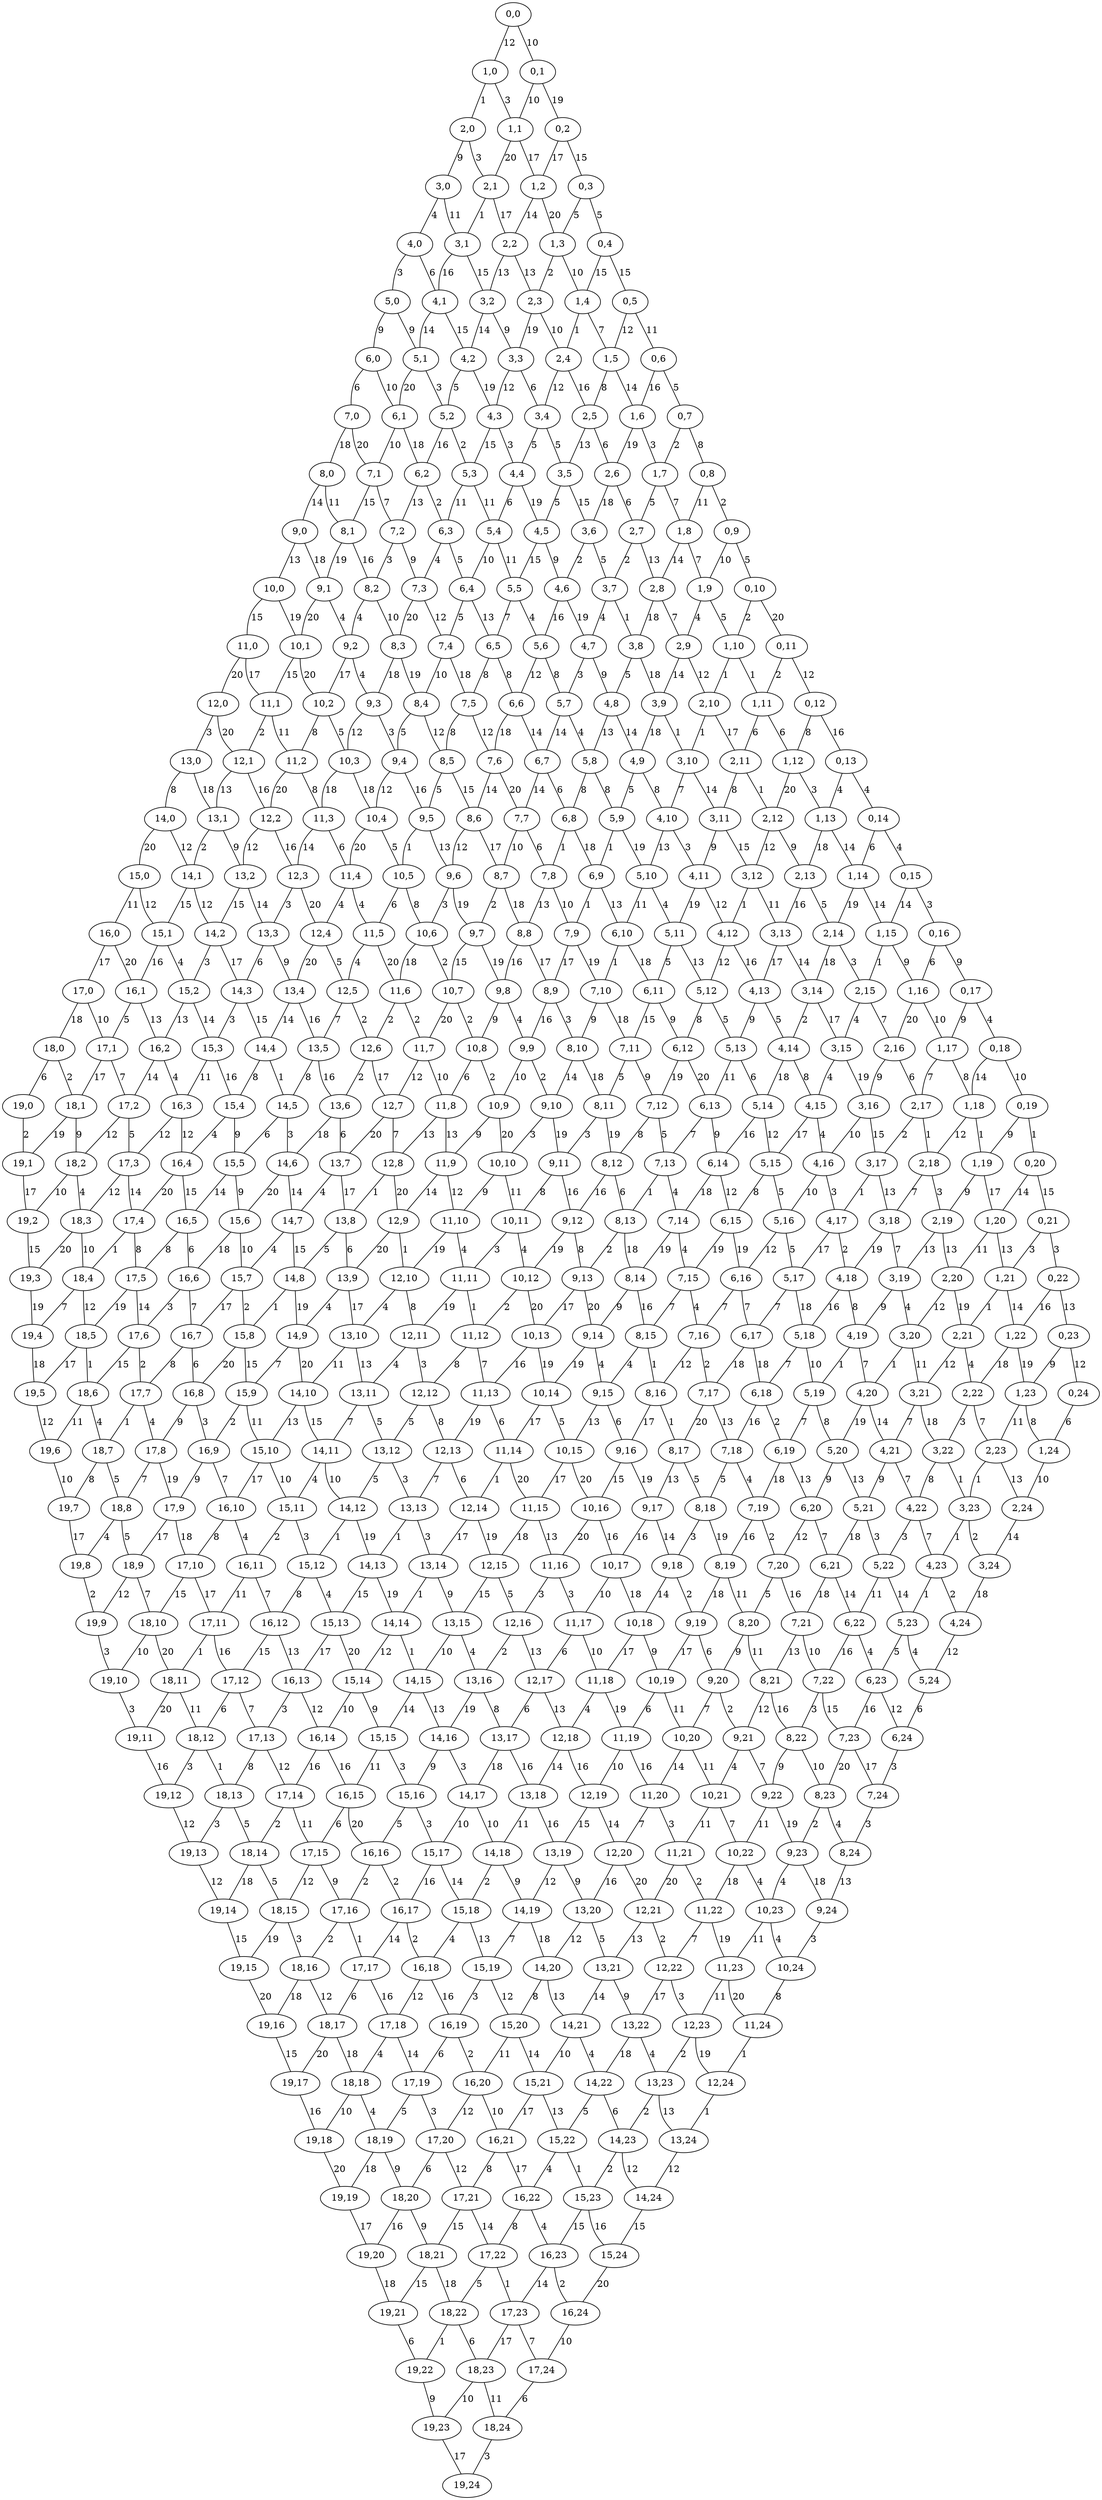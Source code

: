graph G {
    "0,0" -- "1,0" [label="12"];
    "0,0" -- "0,1" [label="10"];
    "0,1" -- "1,1" [label="10"];
    "0,1" -- "0,2" [label="19"];
    "0,2" -- "1,2" [label="17"];
    "0,2" -- "0,3" [label="15"];
    "0,3" -- "1,3" [label="5"];
    "0,3" -- "0,4" [label="5"];
    "0,4" -- "1,4" [label="15"];
    "0,4" -- "0,5" [label="15"];
    "0,5" -- "1,5" [label="12"];
    "0,5" -- "0,6" [label="11"];
    "0,6" -- "1,6" [label="16"];
    "0,6" -- "0,7" [label="5"];
    "0,7" -- "1,7" [label="2"];
    "0,7" -- "0,8" [label="8"];
    "0,8" -- "1,8" [label="11"];
    "0,8" -- "0,9" [label="2"];
    "0,9" -- "1,9" [label="10"];
    "0,9" -- "0,10" [label="5"];
    "0,10" -- "1,10" [label="2"];
    "0,10" -- "0,11" [label="20"];
    "0,11" -- "1,11" [label="2"];
    "0,11" -- "0,12" [label="12"];
    "0,12" -- "1,12" [label="8"];
    "0,12" -- "0,13" [label="16"];
    "0,13" -- "1,13" [label="4"];
    "0,13" -- "0,14" [label="4"];
    "0,14" -- "1,14" [label="6"];
    "0,14" -- "0,15" [label="4"];
    "0,15" -- "1,15" [label="14"];
    "0,15" -- "0,16" [label="3"];
    "0,16" -- "1,16" [label="6"];
    "0,16" -- "0,17" [label="9"];
    "0,17" -- "1,17" [label="9"];
    "0,17" -- "0,18" [label="4"];
    "0,18" -- "1,18" [label="14"];
    "0,18" -- "0,19" [label="10"];
    "0,19" -- "1,19" [label="9"];
    "0,19" -- "0,20" [label="1"];
    "0,20" -- "1,20" [label="14"];
    "0,20" -- "0,21" [label="15"];
    "0,21" -- "1,21" [label="3"];
    "0,21" -- "0,22" [label="3"];
    "0,22" -- "1,22" [label="16"];
    "0,22" -- "0,23" [label="13"];
    "0,23" -- "1,23" [label="9"];
    "0,23" -- "0,24" [label="12"];
    "0,24" -- "1,24" [label="6"];
    "1,0" -- "2,0" [label="1"];
    "1,0" -- "1,1" [label="3"];
    "1,1" -- "2,1" [label="20"];
    "1,1" -- "1,2" [label="17"];
    "1,2" -- "2,2" [label="14"];
    "1,2" -- "1,3" [label="20"];
    "1,3" -- "2,3" [label="2"];
    "1,3" -- "1,4" [label="10"];
    "1,4" -- "2,4" [label="1"];
    "1,4" -- "1,5" [label="7"];
    "1,5" -- "2,5" [label="8"];
    "1,5" -- "1,6" [label="14"];
    "1,6" -- "2,6" [label="19"];
    "1,6" -- "1,7" [label="3"];
    "1,7" -- "2,7" [label="5"];
    "1,7" -- "1,8" [label="7"];
    "1,8" -- "2,8" [label="14"];
    "1,8" -- "1,9" [label="7"];
    "1,9" -- "2,9" [label="4"];
    "1,9" -- "1,10" [label="5"];
    "1,10" -- "2,10" [label="1"];
    "1,10" -- "1,11" [label="1"];
    "1,11" -- "2,11" [label="6"];
    "1,11" -- "1,12" [label="6"];
    "1,12" -- "2,12" [label="20"];
    "1,12" -- "1,13" [label="3"];
    "1,13" -- "2,13" [label="18"];
    "1,13" -- "1,14" [label="14"];
    "1,14" -- "2,14" [label="19"];
    "1,14" -- "1,15" [label="14"];
    "1,15" -- "2,15" [label="1"];
    "1,15" -- "1,16" [label="9"];
    "1,16" -- "2,16" [label="20"];
    "1,16" -- "1,17" [label="10"];
    "1,17" -- "2,17" [label="7"];
    "1,17" -- "1,18" [label="8"];
    "1,18" -- "2,18" [label="12"];
    "1,18" -- "1,19" [label="1"];
    "1,19" -- "2,19" [label="9"];
    "1,19" -- "1,20" [label="17"];
    "1,20" -- "2,20" [label="11"];
    "1,20" -- "1,21" [label="13"];
    "1,21" -- "2,21" [label="1"];
    "1,21" -- "1,22" [label="14"];
    "1,22" -- "2,22" [label="18"];
    "1,22" -- "1,23" [label="19"];
    "1,23" -- "2,23" [label="11"];
    "1,23" -- "1,24" [label="8"];
    "1,24" -- "2,24" [label="10"];
    "2,0" -- "3,0" [label="9"];
    "2,0" -- "2,1" [label="3"];
    "2,1" -- "3,1" [label="1"];
    "2,1" -- "2,2" [label="17"];
    "2,2" -- "3,2" [label="13"];
    "2,2" -- "2,3" [label="13"];
    "2,3" -- "3,3" [label="19"];
    "2,3" -- "2,4" [label="10"];
    "2,4" -- "3,4" [label="12"];
    "2,4" -- "2,5" [label="16"];
    "2,5" -- "3,5" [label="13"];
    "2,5" -- "2,6" [label="6"];
    "2,6" -- "3,6" [label="18"];
    "2,6" -- "2,7" [label="6"];
    "2,7" -- "3,7" [label="2"];
    "2,7" -- "2,8" [label="13"];
    "2,8" -- "3,8" [label="18"];
    "2,8" -- "2,9" [label="7"];
    "2,9" -- "3,9" [label="14"];
    "2,9" -- "2,10" [label="12"];
    "2,10" -- "3,10" [label="1"];
    "2,10" -- "2,11" [label="17"];
    "2,11" -- "3,11" [label="8"];
    "2,11" -- "2,12" [label="1"];
    "2,12" -- "3,12" [label="12"];
    "2,12" -- "2,13" [label="9"];
    "2,13" -- "3,13" [label="16"];
    "2,13" -- "2,14" [label="5"];
    "2,14" -- "3,14" [label="18"];
    "2,14" -- "2,15" [label="3"];
    "2,15" -- "3,15" [label="4"];
    "2,15" -- "2,16" [label="7"];
    "2,16" -- "3,16" [label="9"];
    "2,16" -- "2,17" [label="6"];
    "2,17" -- "3,17" [label="2"];
    "2,17" -- "2,18" [label="1"];
    "2,18" -- "3,18" [label="7"];
    "2,18" -- "2,19" [label="3"];
    "2,19" -- "3,19" [label="13"];
    "2,19" -- "2,20" [label="13"];
    "2,20" -- "3,20" [label="12"];
    "2,20" -- "2,21" [label="19"];
    "2,21" -- "3,21" [label="12"];
    "2,21" -- "2,22" [label="4"];
    "2,22" -- "3,22" [label="3"];
    "2,22" -- "2,23" [label="7"];
    "2,23" -- "3,23" [label="1"];
    "2,23" -- "2,24" [label="13"];
    "2,24" -- "3,24" [label="14"];
    "3,0" -- "4,0" [label="4"];
    "3,0" -- "3,1" [label="11"];
    "3,1" -- "4,1" [label="16"];
    "3,1" -- "3,2" [label="15"];
    "3,2" -- "4,2" [label="14"];
    "3,2" -- "3,3" [label="9"];
    "3,3" -- "4,3" [label="12"];
    "3,3" -- "3,4" [label="6"];
    "3,4" -- "4,4" [label="5"];
    "3,4" -- "3,5" [label="5"];
    "3,5" -- "4,5" [label="5"];
    "3,5" -- "3,6" [label="15"];
    "3,6" -- "4,6" [label="2"];
    "3,6" -- "3,7" [label="5"];
    "3,7" -- "4,7" [label="4"];
    "3,7" -- "3,8" [label="1"];
    "3,8" -- "4,8" [label="5"];
    "3,8" -- "3,9" [label="18"];
    "3,9" -- "4,9" [label="18"];
    "3,9" -- "3,10" [label="1"];
    "3,10" -- "4,10" [label="7"];
    "3,10" -- "3,11" [label="14"];
    "3,11" -- "4,11" [label="9"];
    "3,11" -- "3,12" [label="15"];
    "3,12" -- "4,12" [label="1"];
    "3,12" -- "3,13" [label="11"];
    "3,13" -- "4,13" [label="17"];
    "3,13" -- "3,14" [label="14"];
    "3,14" -- "4,14" [label="2"];
    "3,14" -- "3,15" [label="17"];
    "3,15" -- "4,15" [label="4"];
    "3,15" -- "3,16" [label="19"];
    "3,16" -- "4,16" [label="10"];
    "3,16" -- "3,17" [label="15"];
    "3,17" -- "4,17" [label="1"];
    "3,17" -- "3,18" [label="13"];
    "3,18" -- "4,18" [label="19"];
    "3,18" -- "3,19" [label="7"];
    "3,19" -- "4,19" [label="9"];
    "3,19" -- "3,20" [label="4"];
    "3,20" -- "4,20" [label="1"];
    "3,20" -- "3,21" [label="11"];
    "3,21" -- "4,21" [label="7"];
    "3,21" -- "3,22" [label="18"];
    "3,22" -- "4,22" [label="8"];
    "3,22" -- "3,23" [label="1"];
    "3,23" -- "4,23" [label="1"];
    "3,23" -- "3,24" [label="2"];
    "3,24" -- "4,24" [label="18"];
    "4,0" -- "5,0" [label="3"];
    "4,0" -- "4,1" [label="6"];
    "4,1" -- "5,1" [label="14"];
    "4,1" -- "4,2" [label="15"];
    "4,2" -- "5,2" [label="5"];
    "4,2" -- "4,3" [label="19"];
    "4,3" -- "5,3" [label="15"];
    "4,3" -- "4,4" [label="3"];
    "4,4" -- "5,4" [label="6"];
    "4,4" -- "4,5" [label="19"];
    "4,5" -- "5,5" [label="15"];
    "4,5" -- "4,6" [label="9"];
    "4,6" -- "5,6" [label="16"];
    "4,6" -- "4,7" [label="19"];
    "4,7" -- "5,7" [label="3"];
    "4,7" -- "4,8" [label="9"];
    "4,8" -- "5,8" [label="13"];
    "4,8" -- "4,9" [label="14"];
    "4,9" -- "5,9" [label="5"];
    "4,9" -- "4,10" [label="8"];
    "4,10" -- "5,10" [label="13"];
    "4,10" -- "4,11" [label="3"];
    "4,11" -- "5,11" [label="19"];
    "4,11" -- "4,12" [label="12"];
    "4,12" -- "5,12" [label="12"];
    "4,12" -- "4,13" [label="16"];
    "4,13" -- "5,13" [label="9"];
    "4,13" -- "4,14" [label="5"];
    "4,14" -- "5,14" [label="18"];
    "4,14" -- "4,15" [label="8"];
    "4,15" -- "5,15" [label="17"];
    "4,15" -- "4,16" [label="4"];
    "4,16" -- "5,16" [label="10"];
    "4,16" -- "4,17" [label="3"];
    "4,17" -- "5,17" [label="17"];
    "4,17" -- "4,18" [label="2"];
    "4,18" -- "5,18" [label="16"];
    "4,18" -- "4,19" [label="8"];
    "4,19" -- "5,19" [label="1"];
    "4,19" -- "4,20" [label="7"];
    "4,20" -- "5,20" [label="19"];
    "4,20" -- "4,21" [label="14"];
    "4,21" -- "5,21" [label="9"];
    "4,21" -- "4,22" [label="7"];
    "4,22" -- "5,22" [label="3"];
    "4,22" -- "4,23" [label="7"];
    "4,23" -- "5,23" [label="1"];
    "4,23" -- "4,24" [label="2"];
    "4,24" -- "5,24" [label="12"];
    "5,0" -- "6,0" [label="9"];
    "5,0" -- "5,1" [label="9"];
    "5,1" -- "6,1" [label="20"];
    "5,1" -- "5,2" [label="3"];
    "5,2" -- "6,2" [label="16"];
    "5,2" -- "5,3" [label="2"];
    "5,3" -- "6,3" [label="11"];
    "5,3" -- "5,4" [label="11"];
    "5,4" -- "6,4" [label="10"];
    "5,4" -- "5,5" [label="11"];
    "5,5" -- "6,5" [label="7"];
    "5,5" -- "5,6" [label="4"];
    "5,6" -- "6,6" [label="12"];
    "5,6" -- "5,7" [label="8"];
    "5,7" -- "6,7" [label="14"];
    "5,7" -- "5,8" [label="4"];
    "5,8" -- "6,8" [label="8"];
    "5,8" -- "5,9" [label="8"];
    "5,9" -- "6,9" [label="1"];
    "5,9" -- "5,10" [label="19"];
    "5,10" -- "6,10" [label="11"];
    "5,10" -- "5,11" [label="4"];
    "5,11" -- "6,11" [label="5"];
    "5,11" -- "5,12" [label="13"];
    "5,12" -- "6,12" [label="8"];
    "5,12" -- "5,13" [label="5"];
    "5,13" -- "6,13" [label="11"];
    "5,13" -- "5,14" [label="6"];
    "5,14" -- "6,14" [label="16"];
    "5,14" -- "5,15" [label="12"];
    "5,15" -- "6,15" [label="8"];
    "5,15" -- "5,16" [label="5"];
    "5,16" -- "6,16" [label="12"];
    "5,16" -- "5,17" [label="5"];
    "5,17" -- "6,17" [label="7"];
    "5,17" -- "5,18" [label="18"];
    "5,18" -- "6,18" [label="7"];
    "5,18" -- "5,19" [label="10"];
    "5,19" -- "6,19" [label="7"];
    "5,19" -- "5,20" [label="8"];
    "5,20" -- "6,20" [label="9"];
    "5,20" -- "5,21" [label="13"];
    "5,21" -- "6,21" [label="18"];
    "5,21" -- "5,22" [label="3"];
    "5,22" -- "6,22" [label="11"];
    "5,22" -- "5,23" [label="14"];
    "5,23" -- "6,23" [label="5"];
    "5,23" -- "5,24" [label="4"];
    "5,24" -- "6,24" [label="6"];
    "6,0" -- "7,0" [label="6"];
    "6,0" -- "6,1" [label="10"];
    "6,1" -- "7,1" [label="10"];
    "6,1" -- "6,2" [label="18"];
    "6,2" -- "7,2" [label="13"];
    "6,2" -- "6,3" [label="2"];
    "6,3" -- "7,3" [label="4"];
    "6,3" -- "6,4" [label="5"];
    "6,4" -- "7,4" [label="5"];
    "6,4" -- "6,5" [label="13"];
    "6,5" -- "7,5" [label="8"];
    "6,5" -- "6,6" [label="8"];
    "6,6" -- "7,6" [label="18"];
    "6,6" -- "6,7" [label="14"];
    "6,7" -- "7,7" [label="14"];
    "6,7" -- "6,8" [label="6"];
    "6,8" -- "7,8" [label="1"];
    "6,8" -- "6,9" [label="18"];
    "6,9" -- "7,9" [label="1"];
    "6,9" -- "6,10" [label="13"];
    "6,10" -- "7,10" [label="1"];
    "6,10" -- "6,11" [label="18"];
    "6,11" -- "7,11" [label="15"];
    "6,11" -- "6,12" [label="9"];
    "6,12" -- "7,12" [label="19"];
    "6,12" -- "6,13" [label="20"];
    "6,13" -- "7,13" [label="7"];
    "6,13" -- "6,14" [label="9"];
    "6,14" -- "7,14" [label="18"];
    "6,14" -- "6,15" [label="12"];
    "6,15" -- "7,15" [label="19"];
    "6,15" -- "6,16" [label="19"];
    "6,16" -- "7,16" [label="7"];
    "6,16" -- "6,17" [label="7"];
    "6,17" -- "7,17" [label="18"];
    "6,17" -- "6,18" [label="18"];
    "6,18" -- "7,18" [label="16"];
    "6,18" -- "6,19" [label="2"];
    "6,19" -- "7,19" [label="18"];
    "6,19" -- "6,20" [label="13"];
    "6,20" -- "7,20" [label="12"];
    "6,20" -- "6,21" [label="7"];
    "6,21" -- "7,21" [label="18"];
    "6,21" -- "6,22" [label="14"];
    "6,22" -- "7,22" [label="16"];
    "6,22" -- "6,23" [label="4"];
    "6,23" -- "7,23" [label="16"];
    "6,23" -- "6,24" [label="12"];
    "6,24" -- "7,24" [label="3"];
    "7,0" -- "8,0" [label="18"];
    "7,0" -- "7,1" [label="20"];
    "7,1" -- "8,1" [label="15"];
    "7,1" -- "7,2" [label="7"];
    "7,2" -- "8,2" [label="3"];
    "7,2" -- "7,3" [label="9"];
    "7,3" -- "8,3" [label="20"];
    "7,3" -- "7,4" [label="12"];
    "7,4" -- "8,4" [label="10"];
    "7,4" -- "7,5" [label="18"];
    "7,5" -- "8,5" [label="8"];
    "7,5" -- "7,6" [label="12"];
    "7,6" -- "8,6" [label="14"];
    "7,6" -- "7,7" [label="20"];
    "7,7" -- "8,7" [label="10"];
    "7,7" -- "7,8" [label="6"];
    "7,8" -- "8,8" [label="13"];
    "7,8" -- "7,9" [label="10"];
    "7,9" -- "8,9" [label="17"];
    "7,9" -- "7,10" [label="19"];
    "7,10" -- "8,10" [label="9"];
    "7,10" -- "7,11" [label="18"];
    "7,11" -- "8,11" [label="5"];
    "7,11" -- "7,12" [label="9"];
    "7,12" -- "8,12" [label="8"];
    "7,12" -- "7,13" [label="5"];
    "7,13" -- "8,13" [label="1"];
    "7,13" -- "7,14" [label="4"];
    "7,14" -- "8,14" [label="19"];
    "7,14" -- "7,15" [label="4"];
    "7,15" -- "8,15" [label="7"];
    "7,15" -- "7,16" [label="4"];
    "7,16" -- "8,16" [label="12"];
    "7,16" -- "7,17" [label="2"];
    "7,17" -- "8,17" [label="20"];
    "7,17" -- "7,18" [label="13"];
    "7,18" -- "8,18" [label="5"];
    "7,18" -- "7,19" [label="4"];
    "7,19" -- "8,19" [label="16"];
    "7,19" -- "7,20" [label="2"];
    "7,20" -- "8,20" [label="5"];
    "7,20" -- "7,21" [label="16"];
    "7,21" -- "8,21" [label="13"];
    "7,21" -- "7,22" [label="10"];
    "7,22" -- "8,22" [label="3"];
    "7,22" -- "7,23" [label="15"];
    "7,23" -- "8,23" [label="20"];
    "7,23" -- "7,24" [label="17"];
    "7,24" -- "8,24" [label="3"];
    "8,0" -- "9,0" [label="14"];
    "8,0" -- "8,1" [label="11"];
    "8,1" -- "9,1" [label="19"];
    "8,1" -- "8,2" [label="16"];
    "8,2" -- "9,2" [label="4"];
    "8,2" -- "8,3" [label="10"];
    "8,3" -- "9,3" [label="18"];
    "8,3" -- "8,4" [label="19"];
    "8,4" -- "9,4" [label="5"];
    "8,4" -- "8,5" [label="12"];
    "8,5" -- "9,5" [label="5"];
    "8,5" -- "8,6" [label="15"];
    "8,6" -- "9,6" [label="12"];
    "8,6" -- "8,7" [label="17"];
    "8,7" -- "9,7" [label="2"];
    "8,7" -- "8,8" [label="18"];
    "8,8" -- "9,8" [label="16"];
    "8,8" -- "8,9" [label="17"];
    "8,9" -- "9,9" [label="16"];
    "8,9" -- "8,10" [label="3"];
    "8,10" -- "9,10" [label="14"];
    "8,10" -- "8,11" [label="18"];
    "8,11" -- "9,11" [label="3"];
    "8,11" -- "8,12" [label="19"];
    "8,12" -- "9,12" [label="16"];
    "8,12" -- "8,13" [label="6"];
    "8,13" -- "9,13" [label="2"];
    "8,13" -- "8,14" [label="18"];
    "8,14" -- "9,14" [label="9"];
    "8,14" -- "8,15" [label="16"];
    "8,15" -- "9,15" [label="4"];
    "8,15" -- "8,16" [label="1"];
    "8,16" -- "9,16" [label="17"];
    "8,16" -- "8,17" [label="1"];
    "8,17" -- "9,17" [label="13"];
    "8,17" -- "8,18" [label="5"];
    "8,18" -- "9,18" [label="3"];
    "8,18" -- "8,19" [label="19"];
    "8,19" -- "9,19" [label="18"];
    "8,19" -- "8,20" [label="11"];
    "8,20" -- "9,20" [label="9"];
    "8,20" -- "8,21" [label="11"];
    "8,21" -- "9,21" [label="12"];
    "8,21" -- "8,22" [label="16"];
    "8,22" -- "9,22" [label="9"];
    "8,22" -- "8,23" [label="10"];
    "8,23" -- "9,23" [label="2"];
    "8,23" -- "8,24" [label="4"];
    "8,24" -- "9,24" [label="13"];
    "9,0" -- "10,0" [label="13"];
    "9,0" -- "9,1" [label="18"];
    "9,1" -- "10,1" [label="20"];
    "9,1" -- "9,2" [label="4"];
    "9,2" -- "10,2" [label="17"];
    "9,2" -- "9,3" [label="4"];
    "9,3" -- "10,3" [label="12"];
    "9,3" -- "9,4" [label="3"];
    "9,4" -- "10,4" [label="12"];
    "9,4" -- "9,5" [label="16"];
    "9,5" -- "10,5" [label="1"];
    "9,5" -- "9,6" [label="13"];
    "9,6" -- "10,6" [label="3"];
    "9,6" -- "9,7" [label="19"];
    "9,7" -- "10,7" [label="15"];
    "9,7" -- "9,8" [label="19"];
    "9,8" -- "10,8" [label="9"];
    "9,8" -- "9,9" [label="4"];
    "9,9" -- "10,9" [label="10"];
    "9,9" -- "9,10" [label="2"];
    "9,10" -- "10,10" [label="3"];
    "9,10" -- "9,11" [label="19"];
    "9,11" -- "10,11" [label="8"];
    "9,11" -- "9,12" [label="16"];
    "9,12" -- "10,12" [label="19"];
    "9,12" -- "9,13" [label="8"];
    "9,13" -- "10,13" [label="17"];
    "9,13" -- "9,14" [label="20"];
    "9,14" -- "10,14" [label="19"];
    "9,14" -- "9,15" [label="4"];
    "9,15" -- "10,15" [label="13"];
    "9,15" -- "9,16" [label="6"];
    "9,16" -- "10,16" [label="15"];
    "9,16" -- "9,17" [label="19"];
    "9,17" -- "10,17" [label="16"];
    "9,17" -- "9,18" [label="14"];
    "9,18" -- "10,18" [label="14"];
    "9,18" -- "9,19" [label="2"];
    "9,19" -- "10,19" [label="17"];
    "9,19" -- "9,20" [label="6"];
    "9,20" -- "10,20" [label="7"];
    "9,20" -- "9,21" [label="2"];
    "9,21" -- "10,21" [label="4"];
    "9,21" -- "9,22" [label="7"];
    "9,22" -- "10,22" [label="11"];
    "9,22" -- "9,23" [label="19"];
    "9,23" -- "10,23" [label="4"];
    "9,23" -- "9,24" [label="18"];
    "9,24" -- "10,24" [label="3"];
    "10,0" -- "11,0" [label="15"];
    "10,0" -- "10,1" [label="19"];
    "10,1" -- "11,1" [label="15"];
    "10,1" -- "10,2" [label="20"];
    "10,2" -- "11,2" [label="8"];
    "10,2" -- "10,3" [label="5"];
    "10,3" -- "11,3" [label="18"];
    "10,3" -- "10,4" [label="18"];
    "10,4" -- "11,4" [label="20"];
    "10,4" -- "10,5" [label="5"];
    "10,5" -- "11,5" [label="6"];
    "10,5" -- "10,6" [label="8"];
    "10,6" -- "11,6" [label="18"];
    "10,6" -- "10,7" [label="2"];
    "10,7" -- "11,7" [label="20"];
    "10,7" -- "10,8" [label="2"];
    "10,8" -- "11,8" [label="6"];
    "10,8" -- "10,9" [label="2"];
    "10,9" -- "11,9" [label="9"];
    "10,9" -- "10,10" [label="20"];
    "10,10" -- "11,10" [label="9"];
    "10,10" -- "10,11" [label="11"];
    "10,11" -- "11,11" [label="3"];
    "10,11" -- "10,12" [label="4"];
    "10,12" -- "11,12" [label="2"];
    "10,12" -- "10,13" [label="20"];
    "10,13" -- "11,13" [label="16"];
    "10,13" -- "10,14" [label="19"];
    "10,14" -- "11,14" [label="17"];
    "10,14" -- "10,15" [label="5"];
    "10,15" -- "11,15" [label="17"];
    "10,15" -- "10,16" [label="20"];
    "10,16" -- "11,16" [label="20"];
    "10,16" -- "10,17" [label="16"];
    "10,17" -- "11,17" [label="10"];
    "10,17" -- "10,18" [label="18"];
    "10,18" -- "11,18" [label="17"];
    "10,18" -- "10,19" [label="9"];
    "10,19" -- "11,19" [label="6"];
    "10,19" -- "10,20" [label="11"];
    "10,20" -- "11,20" [label="14"];
    "10,20" -- "10,21" [label="11"];
    "10,21" -- "11,21" [label="11"];
    "10,21" -- "10,22" [label="7"];
    "10,22" -- "11,22" [label="18"];
    "10,22" -- "10,23" [label="4"];
    "10,23" -- "11,23" [label="11"];
    "10,23" -- "10,24" [label="4"];
    "10,24" -- "11,24" [label="8"];
    "11,0" -- "12,0" [label="20"];
    "11,0" -- "11,1" [label="17"];
    "11,1" -- "12,1" [label="2"];
    "11,1" -- "11,2" [label="11"];
    "11,2" -- "12,2" [label="20"];
    "11,2" -- "11,3" [label="8"];
    "11,3" -- "12,3" [label="14"];
    "11,3" -- "11,4" [label="6"];
    "11,4" -- "12,4" [label="4"];
    "11,4" -- "11,5" [label="4"];
    "11,5" -- "12,5" [label="4"];
    "11,5" -- "11,6" [label="20"];
    "11,6" -- "12,6" [label="2"];
    "11,6" -- "11,7" [label="2"];
    "11,7" -- "12,7" [label="12"];
    "11,7" -- "11,8" [label="10"];
    "11,8" -- "12,8" [label="13"];
    "11,8" -- "11,9" [label="13"];
    "11,9" -- "12,9" [label="14"];
    "11,9" -- "11,10" [label="12"];
    "11,10" -- "12,10" [label="19"];
    "11,10" -- "11,11" [label="4"];
    "11,11" -- "12,11" [label="19"];
    "11,11" -- "11,12" [label="1"];
    "11,12" -- "12,12" [label="8"];
    "11,12" -- "11,13" [label="7"];
    "11,13" -- "12,13" [label="19"];
    "11,13" -- "11,14" [label="6"];
    "11,14" -- "12,14" [label="1"];
    "11,14" -- "11,15" [label="20"];
    "11,15" -- "12,15" [label="18"];
    "11,15" -- "11,16" [label="13"];
    "11,16" -- "12,16" [label="3"];
    "11,16" -- "11,17" [label="3"];
    "11,17" -- "12,17" [label="6"];
    "11,17" -- "11,18" [label="10"];
    "11,18" -- "12,18" [label="4"];
    "11,18" -- "11,19" [label="19"];
    "11,19" -- "12,19" [label="10"];
    "11,19" -- "11,20" [label="16"];
    "11,20" -- "12,20" [label="7"];
    "11,20" -- "11,21" [label="3"];
    "11,21" -- "12,21" [label="20"];
    "11,21" -- "11,22" [label="2"];
    "11,22" -- "12,22" [label="7"];
    "11,22" -- "11,23" [label="19"];
    "11,23" -- "12,23" [label="11"];
    "11,23" -- "11,24" [label="20"];
    "11,24" -- "12,24" [label="1"];
    "12,0" -- "13,0" [label="3"];
    "12,0" -- "12,1" [label="20"];
    "12,1" -- "13,1" [label="13"];
    "12,1" -- "12,2" [label="16"];
    "12,2" -- "13,2" [label="12"];
    "12,2" -- "12,3" [label="16"];
    "12,3" -- "13,3" [label="3"];
    "12,3" -- "12,4" [label="20"];
    "12,4" -- "13,4" [label="20"];
    "12,4" -- "12,5" [label="5"];
    "12,5" -- "13,5" [label="7"];
    "12,5" -- "12,6" [label="2"];
    "12,6" -- "13,6" [label="2"];
    "12,6" -- "12,7" [label="17"];
    "12,7" -- "13,7" [label="20"];
    "12,7" -- "12,8" [label="7"];
    "12,8" -- "13,8" [label="1"];
    "12,8" -- "12,9" [label="20"];
    "12,9" -- "13,9" [label="20"];
    "12,9" -- "12,10" [label="1"];
    "12,10" -- "13,10" [label="4"];
    "12,10" -- "12,11" [label="8"];
    "12,11" -- "13,11" [label="4"];
    "12,11" -- "12,12" [label="3"];
    "12,12" -- "13,12" [label="5"];
    "12,12" -- "12,13" [label="8"];
    "12,13" -- "13,13" [label="7"];
    "12,13" -- "12,14" [label="6"];
    "12,14" -- "13,14" [label="17"];
    "12,14" -- "12,15" [label="19"];
    "12,15" -- "13,15" [label="15"];
    "12,15" -- "12,16" [label="5"];
    "12,16" -- "13,16" [label="2"];
    "12,16" -- "12,17" [label="13"];
    "12,17" -- "13,17" [label="6"];
    "12,17" -- "12,18" [label="13"];
    "12,18" -- "13,18" [label="14"];
    "12,18" -- "12,19" [label="16"];
    "12,19" -- "13,19" [label="15"];
    "12,19" -- "12,20" [label="14"];
    "12,20" -- "13,20" [label="16"];
    "12,20" -- "12,21" [label="20"];
    "12,21" -- "13,21" [label="13"];
    "12,21" -- "12,22" [label="2"];
    "12,22" -- "13,22" [label="17"];
    "12,22" -- "12,23" [label="3"];
    "12,23" -- "13,23" [label="2"];
    "12,23" -- "12,24" [label="19"];
    "12,24" -- "13,24" [label="1"];
    "13,0" -- "14,0" [label="8"];
    "13,0" -- "13,1" [label="18"];
    "13,1" -- "14,1" [label="2"];
    "13,1" -- "13,2" [label="9"];
    "13,2" -- "14,2" [label="15"];
    "13,2" -- "13,3" [label="14"];
    "13,3" -- "14,3" [label="6"];
    "13,3" -- "13,4" [label="9"];
    "13,4" -- "14,4" [label="14"];
    "13,4" -- "13,5" [label="16"];
    "13,5" -- "14,5" [label="8"];
    "13,5" -- "13,6" [label="16"];
    "13,6" -- "14,6" [label="18"];
    "13,6" -- "13,7" [label="6"];
    "13,7" -- "14,7" [label="4"];
    "13,7" -- "13,8" [label="17"];
    "13,8" -- "14,8" [label="5"];
    "13,8" -- "13,9" [label="6"];
    "13,9" -- "14,9" [label="4"];
    "13,9" -- "13,10" [label="17"];
    "13,10" -- "14,10" [label="11"];
    "13,10" -- "13,11" [label="13"];
    "13,11" -- "14,11" [label="7"];
    "13,11" -- "13,12" [label="5"];
    "13,12" -- "14,12" [label="5"];
    "13,12" -- "13,13" [label="3"];
    "13,13" -- "14,13" [label="1"];
    "13,13" -- "13,14" [label="3"];
    "13,14" -- "14,14" [label="1"];
    "13,14" -- "13,15" [label="9"];
    "13,15" -- "14,15" [label="10"];
    "13,15" -- "13,16" [label="4"];
    "13,16" -- "14,16" [label="19"];
    "13,16" -- "13,17" [label="8"];
    "13,17" -- "14,17" [label="18"];
    "13,17" -- "13,18" [label="16"];
    "13,18" -- "14,18" [label="11"];
    "13,18" -- "13,19" [label="16"];
    "13,19" -- "14,19" [label="12"];
    "13,19" -- "13,20" [label="9"];
    "13,20" -- "14,20" [label="12"];
    "13,20" -- "13,21" [label="5"];
    "13,21" -- "14,21" [label="14"];
    "13,21" -- "13,22" [label="9"];
    "13,22" -- "14,22" [label="18"];
    "13,22" -- "13,23" [label="4"];
    "13,23" -- "14,23" [label="2"];
    "13,23" -- "13,24" [label="13"];
    "13,24" -- "14,24" [label="12"];
    "14,0" -- "15,0" [label="20"];
    "14,0" -- "14,1" [label="12"];
    "14,1" -- "15,1" [label="15"];
    "14,1" -- "14,2" [label="12"];
    "14,2" -- "15,2" [label="3"];
    "14,2" -- "14,3" [label="17"];
    "14,3" -- "15,3" [label="3"];
    "14,3" -- "14,4" [label="15"];
    "14,4" -- "15,4" [label="8"];
    "14,4" -- "14,5" [label="1"];
    "14,5" -- "15,5" [label="6"];
    "14,5" -- "14,6" [label="3"];
    "14,6" -- "15,6" [label="20"];
    "14,6" -- "14,7" [label="14"];
    "14,7" -- "15,7" [label="4"];
    "14,7" -- "14,8" [label="15"];
    "14,8" -- "15,8" [label="1"];
    "14,8" -- "14,9" [label="19"];
    "14,9" -- "15,9" [label="7"];
    "14,9" -- "14,10" [label="20"];
    "14,10" -- "15,10" [label="13"];
    "14,10" -- "14,11" [label="15"];
    "14,11" -- "15,11" [label="4"];
    "14,11" -- "14,12" [label="10"];
    "14,12" -- "15,12" [label="1"];
    "14,12" -- "14,13" [label="19"];
    "14,13" -- "15,13" [label="15"];
    "14,13" -- "14,14" [label="19"];
    "14,14" -- "15,14" [label="12"];
    "14,14" -- "14,15" [label="1"];
    "14,15" -- "15,15" [label="14"];
    "14,15" -- "14,16" [label="13"];
    "14,16" -- "15,16" [label="9"];
    "14,16" -- "14,17" [label="3"];
    "14,17" -- "15,17" [label="10"];
    "14,17" -- "14,18" [label="10"];
    "14,18" -- "15,18" [label="2"];
    "14,18" -- "14,19" [label="9"];
    "14,19" -- "15,19" [label="7"];
    "14,19" -- "14,20" [label="18"];
    "14,20" -- "15,20" [label="8"];
    "14,20" -- "14,21" [label="13"];
    "14,21" -- "15,21" [label="10"];
    "14,21" -- "14,22" [label="4"];
    "14,22" -- "15,22" [label="5"];
    "14,22" -- "14,23" [label="6"];
    "14,23" -- "15,23" [label="2"];
    "14,23" -- "14,24" [label="12"];
    "14,24" -- "15,24" [label="15"];
    "15,0" -- "16,0" [label="11"];
    "15,0" -- "15,1" [label="12"];
    "15,1" -- "16,1" [label="16"];
    "15,1" -- "15,2" [label="4"];
    "15,2" -- "16,2" [label="13"];
    "15,2" -- "15,3" [label="14"];
    "15,3" -- "16,3" [label="11"];
    "15,3" -- "15,4" [label="16"];
    "15,4" -- "16,4" [label="4"];
    "15,4" -- "15,5" [label="9"];
    "15,5" -- "16,5" [label="14"];
    "15,5" -- "15,6" [label="9"];
    "15,6" -- "16,6" [label="18"];
    "15,6" -- "15,7" [label="10"];
    "15,7" -- "16,7" [label="17"];
    "15,7" -- "15,8" [label="2"];
    "15,8" -- "16,8" [label="20"];
    "15,8" -- "15,9" [label="15"];
    "15,9" -- "16,9" [label="2"];
    "15,9" -- "15,10" [label="11"];
    "15,10" -- "16,10" [label="17"];
    "15,10" -- "15,11" [label="10"];
    "15,11" -- "16,11" [label="2"];
    "15,11" -- "15,12" [label="3"];
    "15,12" -- "16,12" [label="8"];
    "15,12" -- "15,13" [label="4"];
    "15,13" -- "16,13" [label="17"];
    "15,13" -- "15,14" [label="20"];
    "15,14" -- "16,14" [label="10"];
    "15,14" -- "15,15" [label="9"];
    "15,15" -- "16,15" [label="11"];
    "15,15" -- "15,16" [label="3"];
    "15,16" -- "16,16" [label="5"];
    "15,16" -- "15,17" [label="3"];
    "15,17" -- "16,17" [label="16"];
    "15,17" -- "15,18" [label="14"];
    "15,18" -- "16,18" [label="4"];
    "15,18" -- "15,19" [label="13"];
    "15,19" -- "16,19" [label="3"];
    "15,19" -- "15,20" [label="12"];
    "15,20" -- "16,20" [label="11"];
    "15,20" -- "15,21" [label="14"];
    "15,21" -- "16,21" [label="17"];
    "15,21" -- "15,22" [label="13"];
    "15,22" -- "16,22" [label="4"];
    "15,22" -- "15,23" [label="1"];
    "15,23" -- "16,23" [label="15"];
    "15,23" -- "15,24" [label="16"];
    "15,24" -- "16,24" [label="20"];
    "16,0" -- "17,0" [label="17"];
    "16,0" -- "16,1" [label="20"];
    "16,1" -- "17,1" [label="5"];
    "16,1" -- "16,2" [label="13"];
    "16,2" -- "17,2" [label="14"];
    "16,2" -- "16,3" [label="4"];
    "16,3" -- "17,3" [label="12"];
    "16,3" -- "16,4" [label="12"];
    "16,4" -- "17,4" [label="20"];
    "16,4" -- "16,5" [label="15"];
    "16,5" -- "17,5" [label="8"];
    "16,5" -- "16,6" [label="6"];
    "16,6" -- "17,6" [label="3"];
    "16,6" -- "16,7" [label="7"];
    "16,7" -- "17,7" [label="8"];
    "16,7" -- "16,8" [label="6"];
    "16,8" -- "17,8" [label="9"];
    "16,8" -- "16,9" [label="3"];
    "16,9" -- "17,9" [label="9"];
    "16,9" -- "16,10" [label="7"];
    "16,10" -- "17,10" [label="8"];
    "16,10" -- "16,11" [label="4"];
    "16,11" -- "17,11" [label="11"];
    "16,11" -- "16,12" [label="7"];
    "16,12" -- "17,12" [label="15"];
    "16,12" -- "16,13" [label="13"];
    "16,13" -- "17,13" [label="3"];
    "16,13" -- "16,14" [label="12"];
    "16,14" -- "17,14" [label="16"];
    "16,14" -- "16,15" [label="16"];
    "16,15" -- "17,15" [label="6"];
    "16,15" -- "16,16" [label="20"];
    "16,16" -- "17,16" [label="2"];
    "16,16" -- "16,17" [label="2"];
    "16,17" -- "17,17" [label="14"];
    "16,17" -- "16,18" [label="2"];
    "16,18" -- "17,18" [label="12"];
    "16,18" -- "16,19" [label="16"];
    "16,19" -- "17,19" [label="6"];
    "16,19" -- "16,20" [label="2"];
    "16,20" -- "17,20" [label="12"];
    "16,20" -- "16,21" [label="10"];
    "16,21" -- "17,21" [label="8"];
    "16,21" -- "16,22" [label="17"];
    "16,22" -- "17,22" [label="8"];
    "16,22" -- "16,23" [label="4"];
    "16,23" -- "17,23" [label="14"];
    "16,23" -- "16,24" [label="2"];
    "16,24" -- "17,24" [label="10"];
    "17,0" -- "18,0" [label="18"];
    "17,0" -- "17,1" [label="10"];
    "17,1" -- "18,1" [label="17"];
    "17,1" -- "17,2" [label="7"];
    "17,2" -- "18,2" [label="12"];
    "17,2" -- "17,3" [label="5"];
    "17,3" -- "18,3" [label="12"];
    "17,3" -- "17,4" [label="14"];
    "17,4" -- "18,4" [label="1"];
    "17,4" -- "17,5" [label="8"];
    "17,5" -- "18,5" [label="19"];
    "17,5" -- "17,6" [label="14"];
    "17,6" -- "18,6" [label="15"];
    "17,6" -- "17,7" [label="2"];
    "17,7" -- "18,7" [label="1"];
    "17,7" -- "17,8" [label="4"];
    "17,8" -- "18,8" [label="7"];
    "17,8" -- "17,9" [label="19"];
    "17,9" -- "18,9" [label="17"];
    "17,9" -- "17,10" [label="18"];
    "17,10" -- "18,10" [label="15"];
    "17,10" -- "17,11" [label="17"];
    "17,11" -- "18,11" [label="1"];
    "17,11" -- "17,12" [label="16"];
    "17,12" -- "18,12" [label="6"];
    "17,12" -- "17,13" [label="7"];
    "17,13" -- "18,13" [label="8"];
    "17,13" -- "17,14" [label="12"];
    "17,14" -- "18,14" [label="2"];
    "17,14" -- "17,15" [label="11"];
    "17,15" -- "18,15" [label="12"];
    "17,15" -- "17,16" [label="9"];
    "17,16" -- "18,16" [label="2"];
    "17,16" -- "17,17" [label="1"];
    "17,17" -- "18,17" [label="6"];
    "17,17" -- "17,18" [label="16"];
    "17,18" -- "18,18" [label="4"];
    "17,18" -- "17,19" [label="14"];
    "17,19" -- "18,19" [label="5"];
    "17,19" -- "17,20" [label="3"];
    "17,20" -- "18,20" [label="6"];
    "17,20" -- "17,21" [label="12"];
    "17,21" -- "18,21" [label="15"];
    "17,21" -- "17,22" [label="14"];
    "17,22" -- "18,22" [label="5"];
    "17,22" -- "17,23" [label="1"];
    "17,23" -- "18,23" [label="17"];
    "17,23" -- "17,24" [label="7"];
    "17,24" -- "18,24" [label="6"];
    "18,0" -- "19,0" [label="6"];
    "18,0" -- "18,1" [label="2"];
    "18,1" -- "19,1" [label="19"];
    "18,1" -- "18,2" [label="9"];
    "18,2" -- "19,2" [label="10"];
    "18,2" -- "18,3" [label="4"];
    "18,3" -- "19,3" [label="20"];
    "18,3" -- "18,4" [label="10"];
    "18,4" -- "19,4" [label="7"];
    "18,4" -- "18,5" [label="12"];
    "18,5" -- "19,5" [label="17"];
    "18,5" -- "18,6" [label="1"];
    "18,6" -- "19,6" [label="11"];
    "18,6" -- "18,7" [label="4"];
    "18,7" -- "19,7" [label="8"];
    "18,7" -- "18,8" [label="5"];
    "18,8" -- "19,8" [label="4"];
    "18,8" -- "18,9" [label="5"];
    "18,9" -- "19,9" [label="12"];
    "18,9" -- "18,10" [label="7"];
    "18,10" -- "19,10" [label="10"];
    "18,10" -- "18,11" [label="20"];
    "18,11" -- "19,11" [label="20"];
    "18,11" -- "18,12" [label="11"];
    "18,12" -- "19,12" [label="3"];
    "18,12" -- "18,13" [label="1"];
    "18,13" -- "19,13" [label="3"];
    "18,13" -- "18,14" [label="5"];
    "18,14" -- "19,14" [label="18"];
    "18,14" -- "18,15" [label="5"];
    "18,15" -- "19,15" [label="19"];
    "18,15" -- "18,16" [label="3"];
    "18,16" -- "19,16" [label="18"];
    "18,16" -- "18,17" [label="12"];
    "18,17" -- "19,17" [label="20"];
    "18,17" -- "18,18" [label="18"];
    "18,18" -- "19,18" [label="10"];
    "18,18" -- "18,19" [label="4"];
    "18,19" -- "19,19" [label="18"];
    "18,19" -- "18,20" [label="9"];
    "18,20" -- "19,20" [label="16"];
    "18,20" -- "18,21" [label="9"];
    "18,21" -- "19,21" [label="15"];
    "18,21" -- "18,22" [label="18"];
    "18,22" -- "19,22" [label="1"];
    "18,22" -- "18,23" [label="6"];
    "18,23" -- "19,23" [label="10"];
    "18,23" -- "18,24" [label="11"];
    "18,24" -- "19,24" [label="3"];
    "19,0" -- "19,1" [label="2"];
    "19,1" -- "19,2" [label="17"];
    "19,2" -- "19,3" [label="15"];
    "19,3" -- "19,4" [label="19"];
    "19,4" -- "19,5" [label="18"];
    "19,5" -- "19,6" [label="12"];
    "19,6" -- "19,7" [label="10"];
    "19,7" -- "19,8" [label="17"];
    "19,8" -- "19,9" [label="2"];
    "19,9" -- "19,10" [label="3"];
    "19,10" -- "19,11" [label="3"];
    "19,11" -- "19,12" [label="16"];
    "19,12" -- "19,13" [label="12"];
    "19,13" -- "19,14" [label="12"];
    "19,14" -- "19,15" [label="15"];
    "19,15" -- "19,16" [label="20"];
    "19,16" -- "19,17" [label="15"];
    "19,17" -- "19,18" [label="16"];
    "19,18" -- "19,19" [label="20"];
    "19,19" -- "19,20" [label="17"];
    "19,20" -- "19,21" [label="18"];
    "19,21" -- "19,22" [label="6"];
    "19,22" -- "19,23" [label="9"];
    "19,23" -- "19,24" [label="17"];
}
